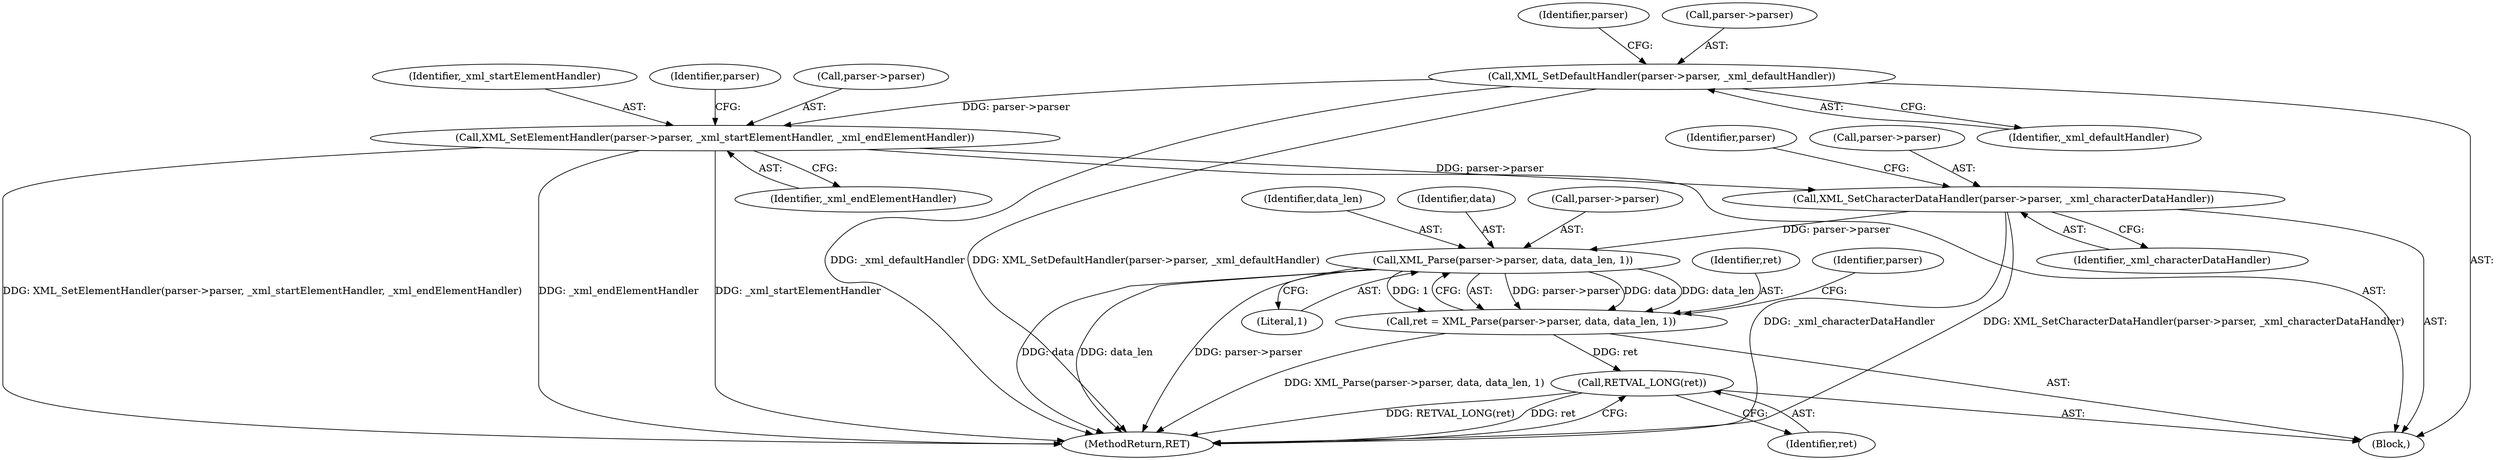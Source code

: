 digraph "0_php_dccda88f27a084bcbbb30198ace12b4e7ae961cc_1@pointer" {
"1000182" [label="(Call,XML_Parse(parser->parser, data, data_len, 1))"];
"1000170" [label="(Call,XML_SetCharacterDataHandler(parser->parser, _xml_characterDataHandler))"];
"1000164" [label="(Call,XML_SetElementHandler(parser->parser, _xml_startElementHandler, _xml_endElementHandler))"];
"1000159" [label="(Call,XML_SetDefaultHandler(parser->parser, _xml_defaultHandler))"];
"1000180" [label="(Call,ret = XML_Parse(parser->parser, data, data_len, 1))"];
"1000194" [label="(Call,RETVAL_LONG(ret))"];
"1000182" [label="(Call,XML_Parse(parser->parser, data, data_len, 1))"];
"1000166" [label="(Identifier,parser)"];
"1000188" [label="(Literal,1)"];
"1000196" [label="(MethodReturn,RET)"];
"1000186" [label="(Identifier,data)"];
"1000191" [label="(Identifier,parser)"];
"1000177" [label="(Identifier,parser)"];
"1000194" [label="(Call,RETVAL_LONG(ret))"];
"1000180" [label="(Call,ret = XML_Parse(parser->parser, data, data_len, 1))"];
"1000171" [label="(Call,parser->parser)"];
"1000165" [label="(Call,parser->parser)"];
"1000164" [label="(Call,XML_SetElementHandler(parser->parser, _xml_startElementHandler, _xml_endElementHandler))"];
"1000160" [label="(Call,parser->parser)"];
"1000169" [label="(Identifier,_xml_endElementHandler)"];
"1000183" [label="(Call,parser->parser)"];
"1000159" [label="(Call,XML_SetDefaultHandler(parser->parser, _xml_defaultHandler))"];
"1000187" [label="(Identifier,data_len)"];
"1000168" [label="(Identifier,_xml_startElementHandler)"];
"1000163" [label="(Identifier,_xml_defaultHandler)"];
"1000102" [label="(Block,)"];
"1000195" [label="(Identifier,ret)"];
"1000170" [label="(Call,XML_SetCharacterDataHandler(parser->parser, _xml_characterDataHandler))"];
"1000174" [label="(Identifier,_xml_characterDataHandler)"];
"1000172" [label="(Identifier,parser)"];
"1000181" [label="(Identifier,ret)"];
"1000182" -> "1000180"  [label="AST: "];
"1000182" -> "1000188"  [label="CFG: "];
"1000183" -> "1000182"  [label="AST: "];
"1000186" -> "1000182"  [label="AST: "];
"1000187" -> "1000182"  [label="AST: "];
"1000188" -> "1000182"  [label="AST: "];
"1000180" -> "1000182"  [label="CFG: "];
"1000182" -> "1000196"  [label="DDG: data_len"];
"1000182" -> "1000196"  [label="DDG: parser->parser"];
"1000182" -> "1000196"  [label="DDG: data"];
"1000182" -> "1000180"  [label="DDG: parser->parser"];
"1000182" -> "1000180"  [label="DDG: data"];
"1000182" -> "1000180"  [label="DDG: data_len"];
"1000182" -> "1000180"  [label="DDG: 1"];
"1000170" -> "1000182"  [label="DDG: parser->parser"];
"1000170" -> "1000102"  [label="AST: "];
"1000170" -> "1000174"  [label="CFG: "];
"1000171" -> "1000170"  [label="AST: "];
"1000174" -> "1000170"  [label="AST: "];
"1000177" -> "1000170"  [label="CFG: "];
"1000170" -> "1000196"  [label="DDG: XML_SetCharacterDataHandler(parser->parser, _xml_characterDataHandler)"];
"1000170" -> "1000196"  [label="DDG: _xml_characterDataHandler"];
"1000164" -> "1000170"  [label="DDG: parser->parser"];
"1000164" -> "1000102"  [label="AST: "];
"1000164" -> "1000169"  [label="CFG: "];
"1000165" -> "1000164"  [label="AST: "];
"1000168" -> "1000164"  [label="AST: "];
"1000169" -> "1000164"  [label="AST: "];
"1000172" -> "1000164"  [label="CFG: "];
"1000164" -> "1000196"  [label="DDG: _xml_startElementHandler"];
"1000164" -> "1000196"  [label="DDG: XML_SetElementHandler(parser->parser, _xml_startElementHandler, _xml_endElementHandler)"];
"1000164" -> "1000196"  [label="DDG: _xml_endElementHandler"];
"1000159" -> "1000164"  [label="DDG: parser->parser"];
"1000159" -> "1000102"  [label="AST: "];
"1000159" -> "1000163"  [label="CFG: "];
"1000160" -> "1000159"  [label="AST: "];
"1000163" -> "1000159"  [label="AST: "];
"1000166" -> "1000159"  [label="CFG: "];
"1000159" -> "1000196"  [label="DDG: XML_SetDefaultHandler(parser->parser, _xml_defaultHandler)"];
"1000159" -> "1000196"  [label="DDG: _xml_defaultHandler"];
"1000180" -> "1000102"  [label="AST: "];
"1000181" -> "1000180"  [label="AST: "];
"1000191" -> "1000180"  [label="CFG: "];
"1000180" -> "1000196"  [label="DDG: XML_Parse(parser->parser, data, data_len, 1)"];
"1000180" -> "1000194"  [label="DDG: ret"];
"1000194" -> "1000102"  [label="AST: "];
"1000194" -> "1000195"  [label="CFG: "];
"1000195" -> "1000194"  [label="AST: "];
"1000196" -> "1000194"  [label="CFG: "];
"1000194" -> "1000196"  [label="DDG: RETVAL_LONG(ret)"];
"1000194" -> "1000196"  [label="DDG: ret"];
}
